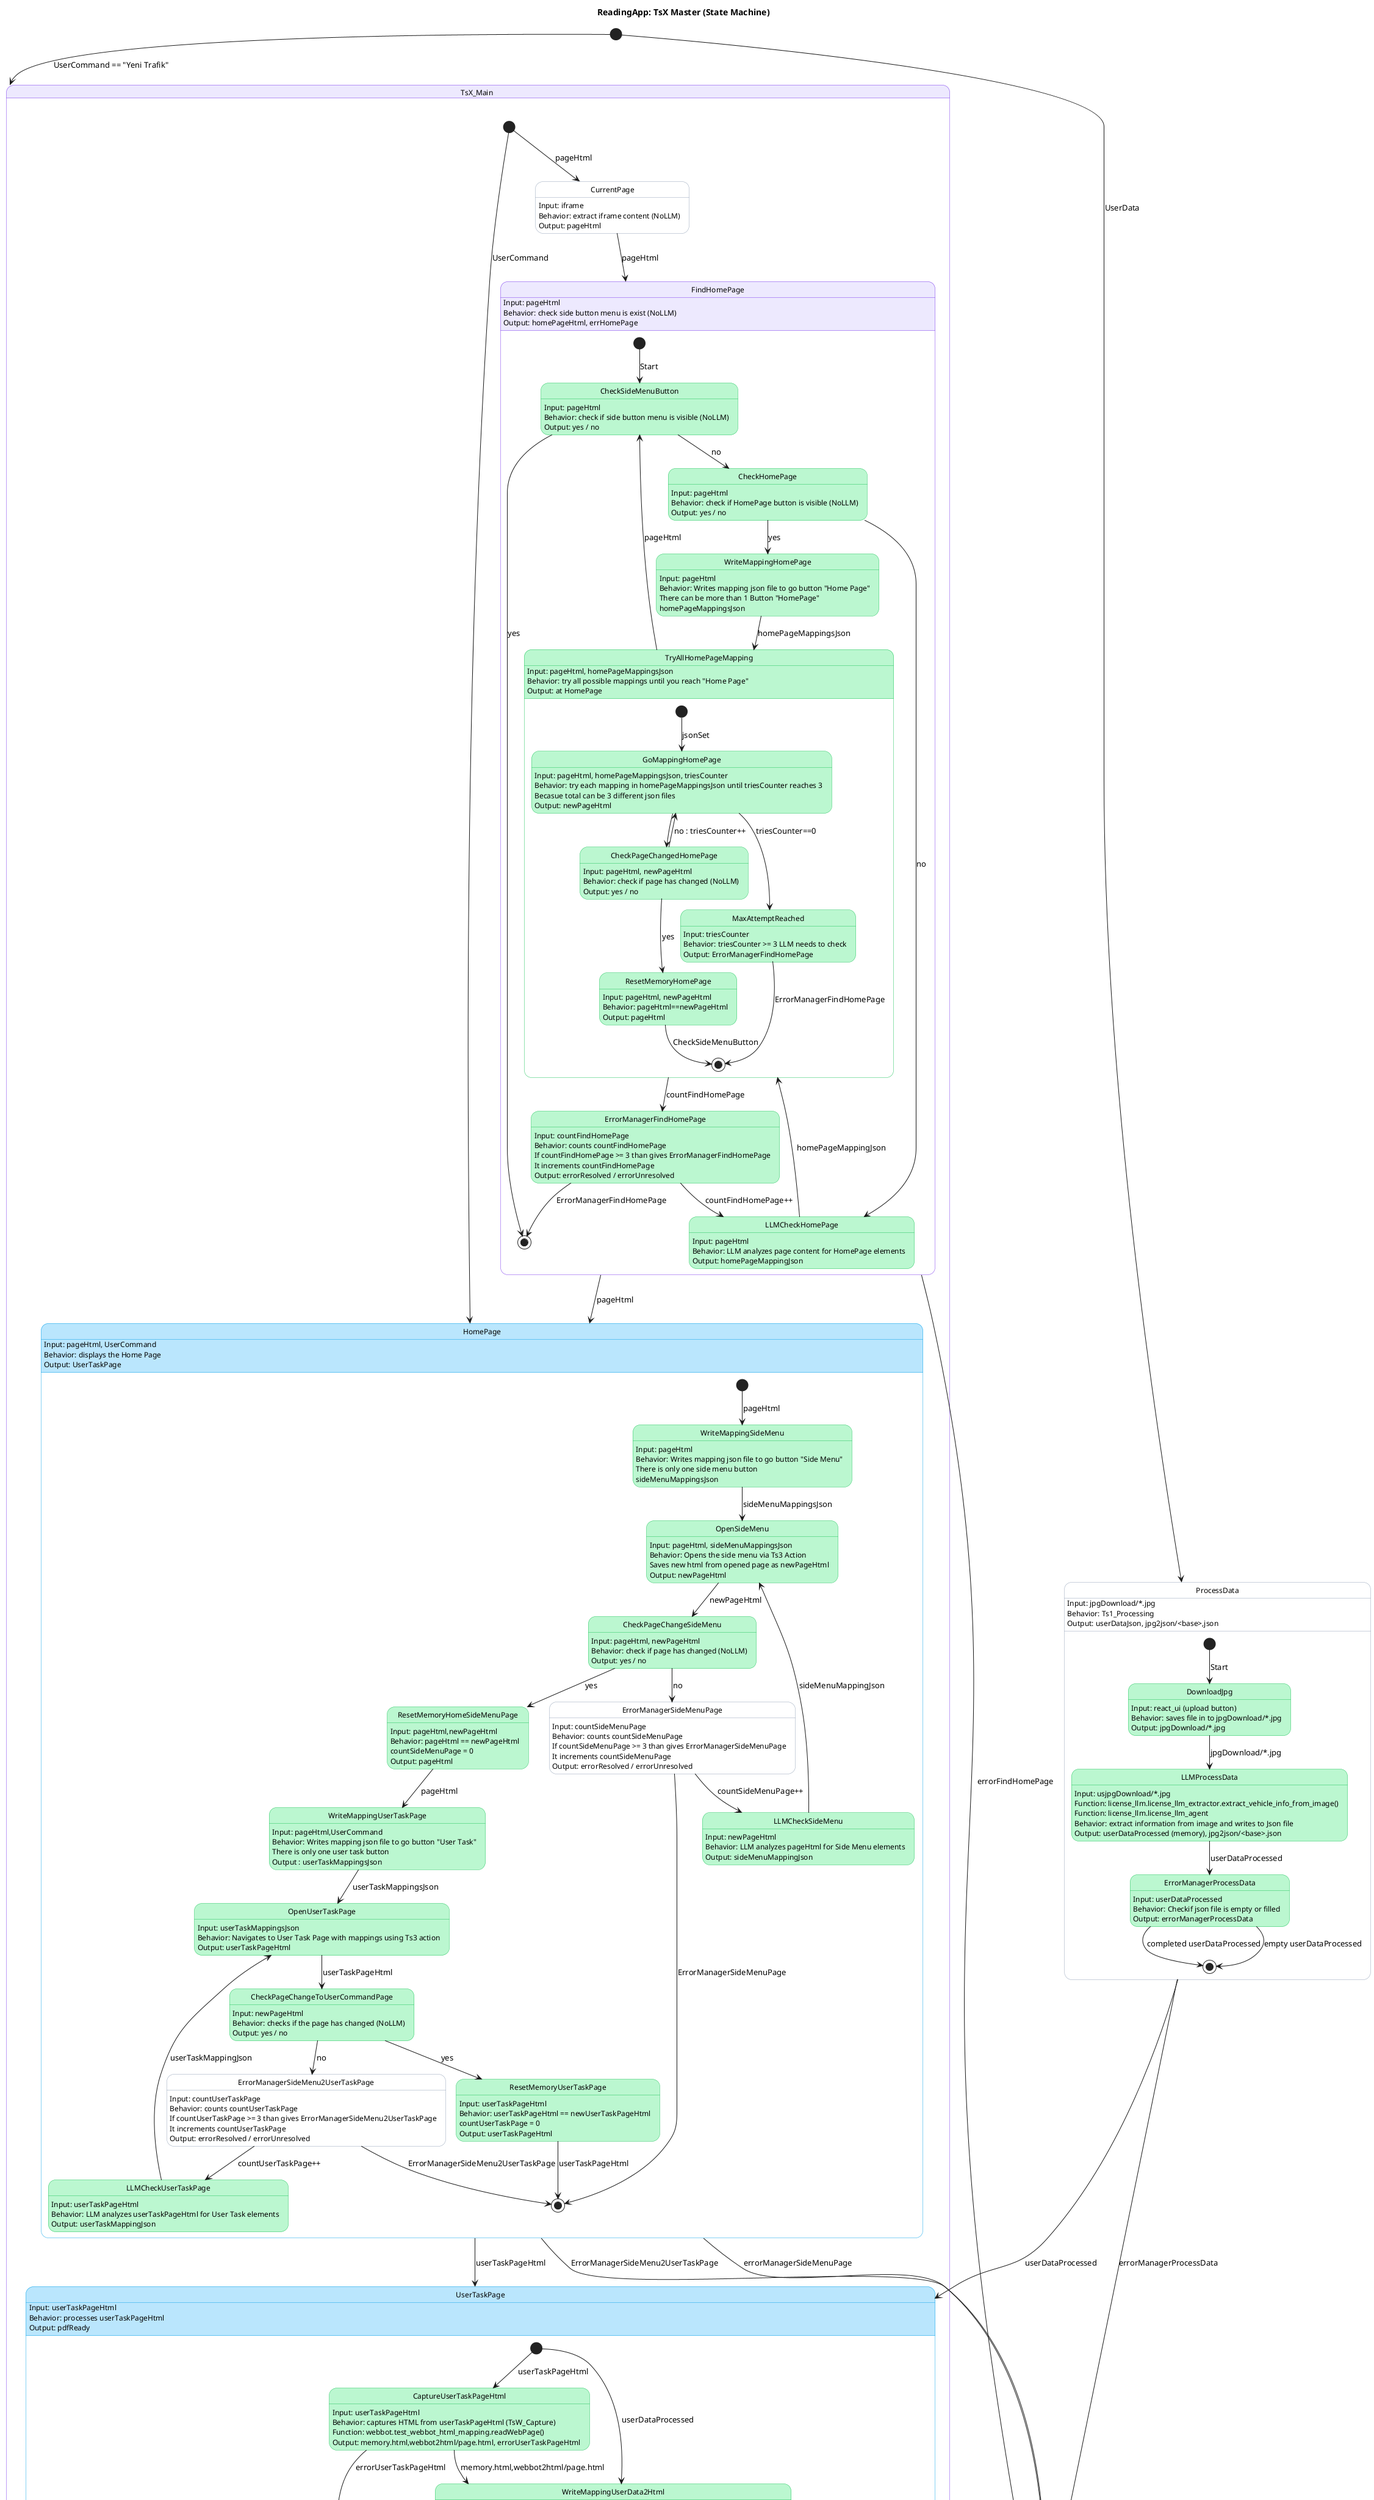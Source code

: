 @startuml
title ReadingApp: TsX Master (State Machine)

skinparam defaultFontName "Segoe UI"
skinparam state {
  BackgroundColor White
  BorderColor #94a3b8
  FontSize 12
}

skinparam state {
  BackgroundColor<<capture>> #dbeafe
  BorderColor<<capture>> #2563eb
  BackgroundColor<<analyze>> #ccfbf1
  BorderColor<<analyze>> #14b8a6
  BackgroundColor<<write>> #dcfce7
  BorderColor<<write>> #16a34a
  BackgroundColor<<navigate>> #ede9fe
  BorderColor<<navigate>> #7c3aed
  BackgroundColor<<classify>> #ccfbf1
  BorderColor<<classify>> #14b8a6
  BackgroundColor<<map>> #dcfce7
  BorderColor<<map>> #16a34a
  BackgroundColor<<fill>> #ede9fe
  BorderColor<<fill>> #7c3aed
  BackgroundColor<<diff>> #f1f5f9
  BorderColor<<diff>> #64748b
  BackgroundColor<<detect>> #fee2e2
  BorderColor<<detect>> #ef4444
  BackgroundColor<<function>> #bbf7d0
  BorderColor<<function>> #22c55e
  BackgroundColor<<view>> #bae6fd
  BorderColor<<view>> #0ea5e9
}


[*]--> TsX_Main : UserCommand == "Yeni Trafik"
[*] -->ProcessData : UserData

state ProcessData <<input>> {
  ProcessData : Input: jpgDownload/*.jpg
  ProcessData : Behavior: Ts1_Processing
  ProcessData : Output: userDataJson, jpg2json/<base>,json

  [*] --> DownloadJpg : Start

  state DownloadJpg <<function>> {
    DownloadJpg : Input: react_ui (upload button)
    DownloadJpg : Behavior: saves file in to jpgDownload/*.jpg
    DownloadJpg : Output: jpgDownload/*.jpg
  }

  DownloadJpg --> LLMProcessData : jpgDownload/*.jpg

  state LLMProcessData <<function>> {
    LLMProcessData : Input: usjpgDownload/*.jpg
    LLMProcessData : Function: license_llm.license_llm_extractor.extract_vehicle_info_from_image()
    LLMProcessData : Function: license_llm.license_llm_agent
    LLMProcessData : Behavior: extract information from image and writes to Json file
    LLMProcessData : Output: userDataProcessed (memory), jpg2json/<base>.json
  }

  state ErrorManagerProcessData <<function>> {
    ErrorManagerProcessData : Input: userDataProcessed
    ErrorManagerProcessData : Behavior: Checkif json file is empty or filled
    ErrorManagerProcessData : Output: errorManagerProcessData
  }

  ErrorManagerProcessData --> [*] : completed userDataProcessed
  ErrorManagerProcessData --> [*] : empty userDataProcessed

  LLMProcessData --> ErrorManagerProcessData : userDataProcessed

  

}

ProcessData --> TsXErrorManager : errorManagerProcessData

state TsX_Main <<navigate>> {

  [*] --> CurrentPage : pageHtml
  [*] --> HomePage : UserCommand

  state CurrentPage <<input>> {
    CurrentPage : Input: iframe 
    CurrentPage : Behavior: extract iframe content (NoLLM)
    CurrentPage : Output: pageHtml
  }

  CurrentPage --> FindHomePage : pageHtml

  state FindHomePage <<navigate>> {
    

    

    FindHomePage : Input: pageHtml
    FindHomePage : Behavior: check side button menu is exist (NoLLM)
    FindHomePage : Output: homePageHtml, errHomePage 
      
    


    [*] --> CheckSideMenuButton : Start

    state CheckSideMenuButton <<function>> {
      CheckSideMenuButton : Input: pageHtml
      CheckSideMenuButton : Behavior: check if side button menu is visible (NoLLM)
      CheckSideMenuButton : Output: yes / no
    }

    CheckSideMenuButton --> [*] : yes
    CheckSideMenuButton --> CheckHomePage : no

    state CheckHomePage <<function>> {
      CheckHomePage : Input: pageHtml
      CheckHomePage : Behavior: check if HomePage button is visible (NoLLM)
      CheckHomePage : Output: yes / no
    }

    CheckHomePage --> WriteMappingHomePage : yes 
    CheckHomePage --> LLMCheckHomePage : no 

    state WriteMappingHomePage <<function>> {
      WriteMappingHomePage : Input: pageHtml
      WriteMappingHomePage : Behavior: Writes mapping json file to go button "Home Page"
      WriteMappingHomePage : There can be more than 1 Button "HomePage"
      WriteMappingHomePage : homePageMappingsJson
    }

    WriteMappingHomePage --> TryAllHomePageMapping : homePageMappingsJson

    state TryAllHomePageMapping <<function>> {
      TryAllHomePageMapping : Input: pageHtml, homePageMappingsJson
      TryAllHomePageMapping : Behavior: try all possible mappings until you reach "Home Page"
      TryAllHomePageMapping : Output: at HomePage

      [*] --> GoMappingHomePage : jsonSet

      state GoMappingHomePage <<function>> {
        GoMappingHomePage : Input: pageHtml, homePageMappingsJson, triesCounter
        GoMappingHomePage : Behavior: try each mapping in homePageMappingsJson until triesCounter reaches 3
        GoMappingHomePage : Becasue total can be 3 different json files
        GoMappingHomePage : Output: newPageHtml
      }

      GoMappingHomePage --> CheckPageChangedHomePage 

      state CheckPageChangedHomePage <<function>> {
        CheckPageChangedHomePage : Input: pageHtml, newPageHtml
        CheckPageChangedHomePage : Behavior: check if page has changed (NoLLM)
        CheckPageChangedHomePage : Output: yes / no
      }

      CheckPageChangedHomePage --> ResetMemoryHomePage : yes
      CheckPageChangedHomePage --> GoMappingHomePage : no : triesCounter++


      state ResetMemoryHomePage <<function>> {
        ResetMemoryHomePage : Input: pageHtml, newPageHtml
        ResetMemoryHomePage : Behavior: pageHtml==newPageHtml
        ResetMemoryHomePage : Output: pageHtml
      }

      GoMappingHomePage --> MaxAttemptReached : triesCounter==0
      state MaxAttemptReached <<function>> {
        MaxAttemptReached : Input: triesCounter
        MaxAttemptReached : Behavior: triesCounter >= 3 LLM needs to check
        MaxAttemptReached : Output: ErrorManagerFindHomePage
      }

      MaxAttemptReached --> [*] : ErrorManagerFindHomePage
      ResetMemoryHomePage --> [*] : CheckSideMenuButton
    }

    TryAllHomePageMapping --> ErrorManagerFindHomePage : countFindHomePage
    TryAllHomePageMapping --> CheckSideMenuButton :pageHtml

    state ErrorManagerFindHomePage <<function>> {
      ErrorManagerFindHomePage : Input: countFindHomePage
      ErrorManagerFindHomePage : Behavior: counts countFindHomePage
      ErrorManagerFindHomePage : If countFindHomePage >= 3 than gives ErrorManagerFindHomePage
      ErrorManagerFindHomePage : It increments countFindHomePage
      ErrorManagerFindHomePage : Output: errorResolved / errorUnresolved
    }

    ErrorManagerFindHomePage --> LLMCheckHomePage : countFindHomePage++
    ErrorManagerFindHomePage --> [*] : ErrorManagerFindHomePage

    state LLMCheckHomePage <<function>> {
      LLMCheckHomePage : Input: pageHtml
      LLMCheckHomePage : Behavior: LLM analyzes page content for HomePage elements
      LLMCheckHomePage : Output: homePageMappingJson
    }

    LLMCheckHomePage -->TryAllHomePageMapping : homePageMappingJson
  }

  FindHomePage --> HomePage : pageHtml
  FindHomePage --> TsXErrorManager : errorFindHomePage

  state HomePage <<view>> {
    HomePage : Input: pageHtml, UserCommand
    HomePage : Behavior: displays the Home Page
    HomePage : Output: UserTaskPage

    [*] --> WriteMappingSideMenu :pageHtml

    state WriteMappingSideMenu <<function>> {
      WriteMappingSideMenu : Input: pageHtml
      WriteMappingSideMenu : Behavior: Writes mapping json file to go button "Side Menu"
      WriteMappingSideMenu : There is only one side menu button
      WriteMappingSideMenu : sideMenuMappingsJson
    }

    WriteMappingSideMenu --> OpenSideMenu : sideMenuMappingsJson
    state OpenSideMenu <<function>> {
      OpenSideMenu : Input: pageHtml, sideMenuMappingsJson
      OpenSideMenu : Behavior: Opens the side menu via Ts3 Action
      OpenSideMenu : Saves new html from opened page as newPageHtml
      OpenSideMenu : Output: newPageHtml
    }

    OpenSideMenu --> CheckPageChangeSideMenu : newPageHtml

    state CheckPageChangeSideMenu <<function>> {
      CheckPageChangeSideMenu : Input: pageHtml, newPageHtml
      CheckPageChangeSideMenu : Behavior: check if page has changed (NoLLM)
      CheckPageChangeSideMenu : Output: yes / no
    }

    CheckPageChangeSideMenu --> ErrorManagerSideMenuPage : no
    CheckPageChangeSideMenu --> ResetMemoryHomeSideMenuPage : yes

    ErrorManagerSideMenuPage --> LLMCheckSideMenu : countSideMenuPage++
    ErrorManagerSideMenuPage --> [*] : ErrorManagerSideMenuPage

    state LLMCheckSideMenu <<function>> {
      LLMCheckSideMenu : Input: newPageHtml
      LLMCheckSideMenu : Behavior: LLM analyzes pageHtml for Side Menu elements
      LLMCheckSideMenu : Output: sideMenuMappingJson
    }

    LLMCheckSideMenu --> OpenSideMenu : sideMenuMappingJson
    state ErrorManagerSideMenuPage <<error>> {
      ErrorManagerSideMenuPage : Input: countSideMenuPage
      ErrorManagerSideMenuPage : Behavior: counts countSideMenuPage
      ErrorManagerSideMenuPage : If countSideMenuPage >= 3 than gives ErrorManagerSideMenuPage
      ErrorManagerSideMenuPage : It increments countSideMenuPage
      ErrorManagerSideMenuPage : Output: errorResolved / errorUnresolved
    }

    state ResetMemoryHomeSideMenuPage <<function>> {
      ResetMemoryHomeSideMenuPage : Input: pageHtml,newPageHtml
      ResetMemoryHomeSideMenuPage : Behavior: pageHtml == newPageHtml
      ResetMemoryHomeSideMenuPage : countSideMenuPage = 0
      ResetMemoryHomeSideMenuPage : Output: pageHtml
    }

    ResetMemoryHomeSideMenuPage --> WriteMappingUserTaskPage : pageHtml

    state WriteMappingUserTaskPage <<function>> {
      WriteMappingUserTaskPage : Input: pageHtml,UserCommand
      WriteMappingUserTaskPage : Behavior: Writes mapping json file to go button "User Task"
      WriteMappingUserTaskPage : There is only one user task button
      WriteMappingUserTaskPage : Output : userTaskMappingsJson
    }

    WriteMappingUserTaskPage --> OpenUserTaskPage : userTaskMappingsJson
    
    state OpenUserTaskPage <<function>> {
      OpenUserTaskPage : Input: userTaskMappingsJson
      OpenUserTaskPage : Behavior: Navigates to User Task Page with mappings using Ts3 action
      OpenUserTaskPage : Output: userTaskPageHtml
    }

    OpenUserTaskPage --> CheckPageChangeToUserCommandPage : userTaskPageHtml

    state CheckPageChangeToUserCommandPage <<function>> {
      CheckPageChangeToUserCommandPage : Input: newPageHtml
      CheckPageChangeToUserCommandPage : Behavior: checks if the page has changed (NoLLM)
      CheckPageChangeToUserCommandPage : Output: yes / no
    }

    CheckPageChangeToUserCommandPage --> ErrorManagerSideMenu2UserTaskPage : no
    CheckPageChangeToUserCommandPage --> ResetMemoryUserTaskPage : yes

    state ErrorManagerSideMenu2UserTaskPage <<error>> {
      ErrorManagerSideMenu2UserTaskPage : Input: countUserTaskPage
      ErrorManagerSideMenu2UserTaskPage : Behavior: counts countUserTaskPage
      ErrorManagerSideMenu2UserTaskPage : If countUserTaskPage >= 3 than gives ErrorManagerSideMenu2UserTaskPage
      ErrorManagerSideMenu2UserTaskPage : It increments countUserTaskPage
      ErrorManagerSideMenu2UserTaskPage : Output: errorResolved / errorUnresolved
    }

    ErrorManagerSideMenu2UserTaskPage --> [*] : ErrorManagerSideMenu2UserTaskPage
    ErrorManagerSideMenu2UserTaskPage --> LLMCheckUserTaskPage : countUserTaskPage++
    
    state LLMCheckUserTaskPage <<function>> {
      LLMCheckUserTaskPage : Input: userTaskPageHtml
      LLMCheckUserTaskPage : Behavior: LLM analyzes userTaskPageHtml for User Task elements
      LLMCheckUserTaskPage : Output: userTaskMappingJson
    }

    LLMCheckUserTaskPage --> OpenUserTaskPage : userTaskMappingJson


    state ResetMemoryUserTaskPage <<function>> {
    ResetMemoryUserTaskPage : Input: userTaskPageHtml
    ResetMemoryUserTaskPage : Behavior: userTaskPageHtml == newUserTaskPageHtml
    ResetMemoryUserTaskPage : countUserTaskPage = 0
    ResetMemoryUserTaskPage : Output: userTaskPageHtml
    }
    ResetMemoryUserTaskPage --> [*] : userTaskPageHtml

  }

  HomePage --> TsXErrorManager : ErrorManagerSideMenu2UserTaskPage
  HomePage --> TsXErrorManager : errorManagerSideMenuPage
  HomePage --> UserTaskPage : userTaskPageHtml
  ProcessData --> UserTaskPage : userDataProcessed

  state UserTaskPage <<view>> {
      UserTaskPage : Input: userTaskPageHtml
      UserTaskPage : Behavior: processes userTaskPageHtml
      UserTaskPage : Output: pdfReady

      [*] --> CaptureUserTaskPageHtml : userTaskPageHtml
      [*] --> WriteMappingUserData2Html : userDataProcessed

      state ErrorUserTaskPage <<error>> {
          ErrorUserTaskPage : Input: userTaskPageHtml
          ErrorUserTaskPage : Behavior: handles errors in userTaskPageHtml
          ErrorUserTaskPage : Output: errorResolved / errorUnresolved
      }

      state CaptureUserTaskPageHtml <<function>> {
          CaptureUserTaskPageHtml : Input: userTaskPageHtml
          CaptureUserTaskPageHtml : Behavior: captures HTML from userTaskPageHtml (TsW_Capture)
          CaptureUserTaskPageHtml : Function: webbot.test_webbot_html_mapping.readWebPage()
          CaptureUserTaskPageHtml : Output: memory.html,webbot2html/page.html, errorUserTaskPageHtml
      }

      CaptureUserTaskPageHtml --> ErrorUserTaskPage : errorUserTaskPageHtml
      CaptureUserTaskPageHtml --> WriteMappingUserData2Html : memory.html,webbot2html/page.html

      state WriteMappingUserData2Html <<function>> {
          WriteMappingUserData2Html : Input: memory.html,userDataProcessed (oldname ruhsat_json)
          WriteMappingUserData2Html : Behavior: Check what information you have from userDataProcessed json file
          WriteMappingUserData2Html : match with the memory.html (forms spaces) and creates mapping file (Ts2L_Map)
          WriteMappingUserData2Html : It als finds action button after Ts3 fill all the forms need to go next page
          WriteMappingUserData2Html : If there is no form to be filled, then it means you are in the last page
          WriteMappingUserData2Html : then it should be in last stage and needs to map action to "policeyi olustur"
          WriteMappingUserData2Html : Function: license_llm.pageread_llm.map_json_to_html_fields()
          WriteMappingUserData2Html : Output: userTaskMatchFormsMappingJson ,lastStep(boolean) , json2mapping/<base>_mapping.json 
          WriteMappingUserData2Html : Memory : mapping (object in memory_store)
      }

      WriteMappingUserData2Html --> CheckMappingUserData2Html : userTaskMatchFormsMappingJson, lastStep==false
      WriteMappingUserData2Html --> FillFormsAndAction : userTaskMatchFormsMappingJson, lastStep==true
      

      state CheckMappingUserData2Html <<function>> {
          CheckMappingUserData2Html : Input: userTaskMatchFormsMappingJson, userTaskPageHtml
          CheckMappingUserData2Html : Behavior: checks if the userTaskMatchFormsMappingJson form parts are empty
          CheckMappingUserData2Html : Output: mappingValid / mappingInvalid
      }

      CheckMappingUserData2Html --> FillFormsAndAction :mappingValid, userTaskMatchFormsMappingJson, countMappingUserData==0
      CheckMappingUserData2Html --> ErrorManagerMappingUserData2Html :mappingInvalid, countMappingUserData

      state ErrorManagerMappingUserData2Html <<error>> {
          ErrorManagerMappingUserData2Html : Input: countMappingUserData, errorLogWriteMappingUserData2Html, errorLogChangePromptSlightly
          ErrorManagerMappingUserData2Html: If countMappingUserData>= 3 than gives error ErrorManagerMappingUserData2Html
          ErrorManagerMappingUserData2Html :It increments countMappingUserData
          ErrorManagerMappingUserData2Html : Output: errorManagerMappingUserData2Html,countMappingUserData
      }

      ErrorManagerMappingUserData2Html --> ChangePromptSlightly : countMappingUserData++

      state ChangePromptSlightly <<function>> {
          ChangePromptSlightly : Input: userTaskMatchFormsMappingJson, memory.html
          ChangePromptSlightly : Behavior: different prompt of WriteMappingUserData2Html
          ChangePromptSlightly: same attributes as WriteMappingUserData2Html but in different technic could be
          ChangePromptSlightly: it will implemented later. For now copy and paste WriteMappingUserData2Html (Ts2L_Map)
          ChangePromptSlightly : Output: userTaskMatchFormsMappingJson
      }

      ChangePromptSlightly --> CheckMappingUserData2Html : userTaskMatchFormsMappingJson
      
      state FillFormsAndAction <<function>> {
          FillFormsAndAction : Input: userTaskMatchFormsMappingJson, userTaskPageHtml
          FillFormsAndAction : Behavior: fills forms in the HTML using userTaskMatchFormsMappingJson
          FillFormsAndAction : No LLM is needed. 
          FillFormsAndAction : Function: react_ui in-page filler
          FillFormsAndAction : Output: newUserTaskPageHtml
          FillFormsAndAction : Endpoint: /api/ts3/generate-script
      }

      FillFormsAndAction --> CheckPageChangedUserTaskPage : newUserTaskPageHtml

      state CheckPageChangedUserTaskPage <<function>> {
          CheckPageChangedUserTaskPage : Input: newUserTaskPageHtml,userTaskPageHtml
          CheckPageChangedUserTaskPage : Behavior: compare newUserTaskPageHtml with userTaskPageHtml
          CheckPageChangedUserTaskPage : Output: pageChanged / pageUnchanged
      }

      CheckPageChangedUserTaskPage --> ErrorManagerUserTaskPageNoChange : no
      CheckPageChangedUserTaskPage --> [*] : yes

      state ErrorManagerUserTaskPageNoChange <<error>> {
          ErrorManagerUserTaskPageNoChange : Input: countMappingUserData
          ErrorManagerUserTaskPageNoChange: If countMappingUserData>= 3 than gives error ErrorManagerUserTaskPageNoChange
          ErrorManagerUserTaskPageNoChange :It increments countMappingUserData
          ErrorManagerUserTaskPageNoChange : Behavior: handles errors when no change is detected
          ErrorManagerUserTaskPageNoChange : Output: errorResolved / errorUnresolved
      }

  }

  state TsXErrorManager <<error>> {
      TsXErrorManager : Input: errorContext
      TsXErrorManager : Behavior: handles errors specific to TSX
      TsXErrorManager : Output: errorResolved / errorUnresolved
  }

  

  

}




@enduml
